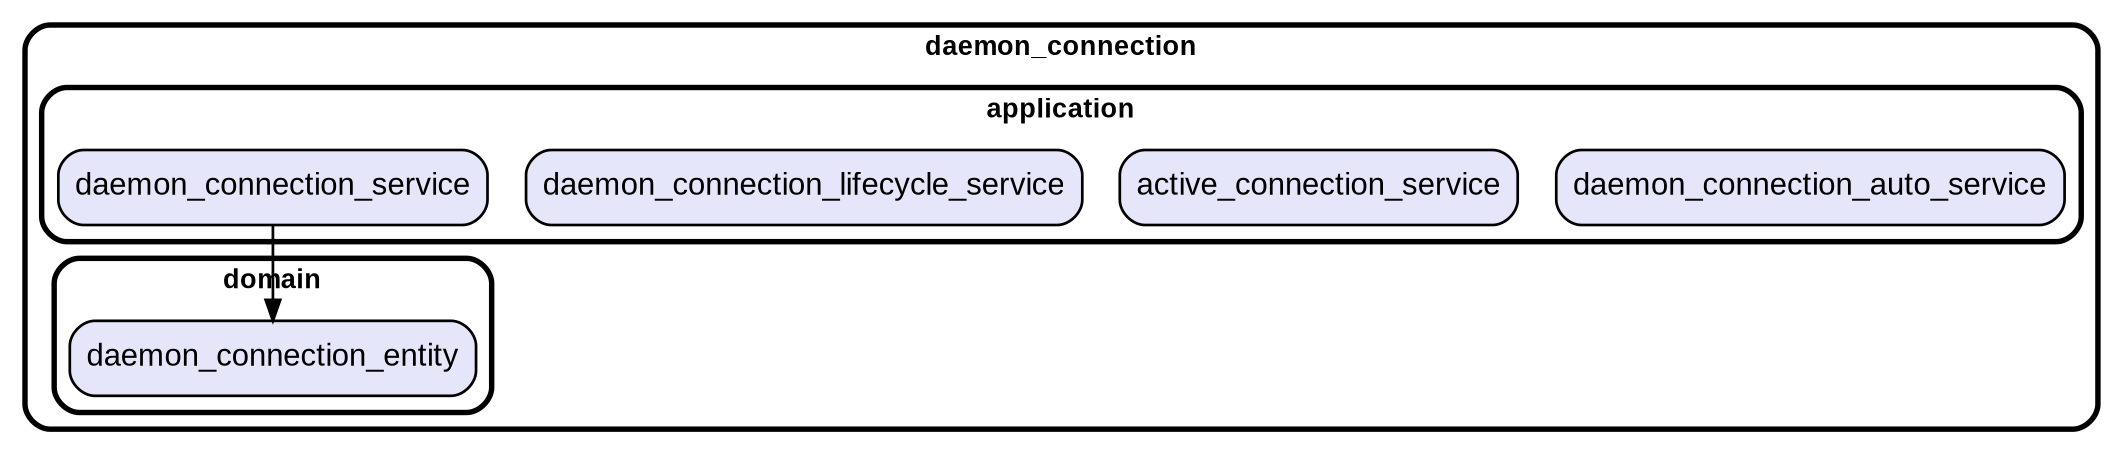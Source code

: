 digraph "" {
  graph [style=rounded fontname="Arial Black" fontsize=13 penwidth=2.6];
  node [shape=rect style="filled,rounded" fontname=Arial fontsize=15 fillcolor=Lavender penwidth=1.3];
  edge [penwidth=1.3];
  "/application/daemon_connection_auto_service.dart" [label="daemon_connection_auto_service"];
  "/application/active_connection_service.dart" [label="active_connection_service"];
  "/application/daemon_connection_lifecycle_service.dart" [label="daemon_connection_lifecycle_service"];
  "/application/daemon_connection_service.dart" [label="daemon_connection_service"];
  "/domain/daemon_connection_entity.dart" [label="daemon_connection_entity"];
  subgraph "cluster~" {
    label="daemon_connection";
    subgraph "cluster~/application" {
      label="application";
      "/application/daemon_connection_auto_service.dart";
      "/application/active_connection_service.dart";
      "/application/daemon_connection_lifecycle_service.dart";
      "/application/daemon_connection_service.dart";
    }
    subgraph "cluster~/domain" {
      label="domain";
      "/domain/daemon_connection_entity.dart";
    }
  }
  "/application/daemon_connection_service.dart" -> "/domain/daemon_connection_entity.dart";
}
